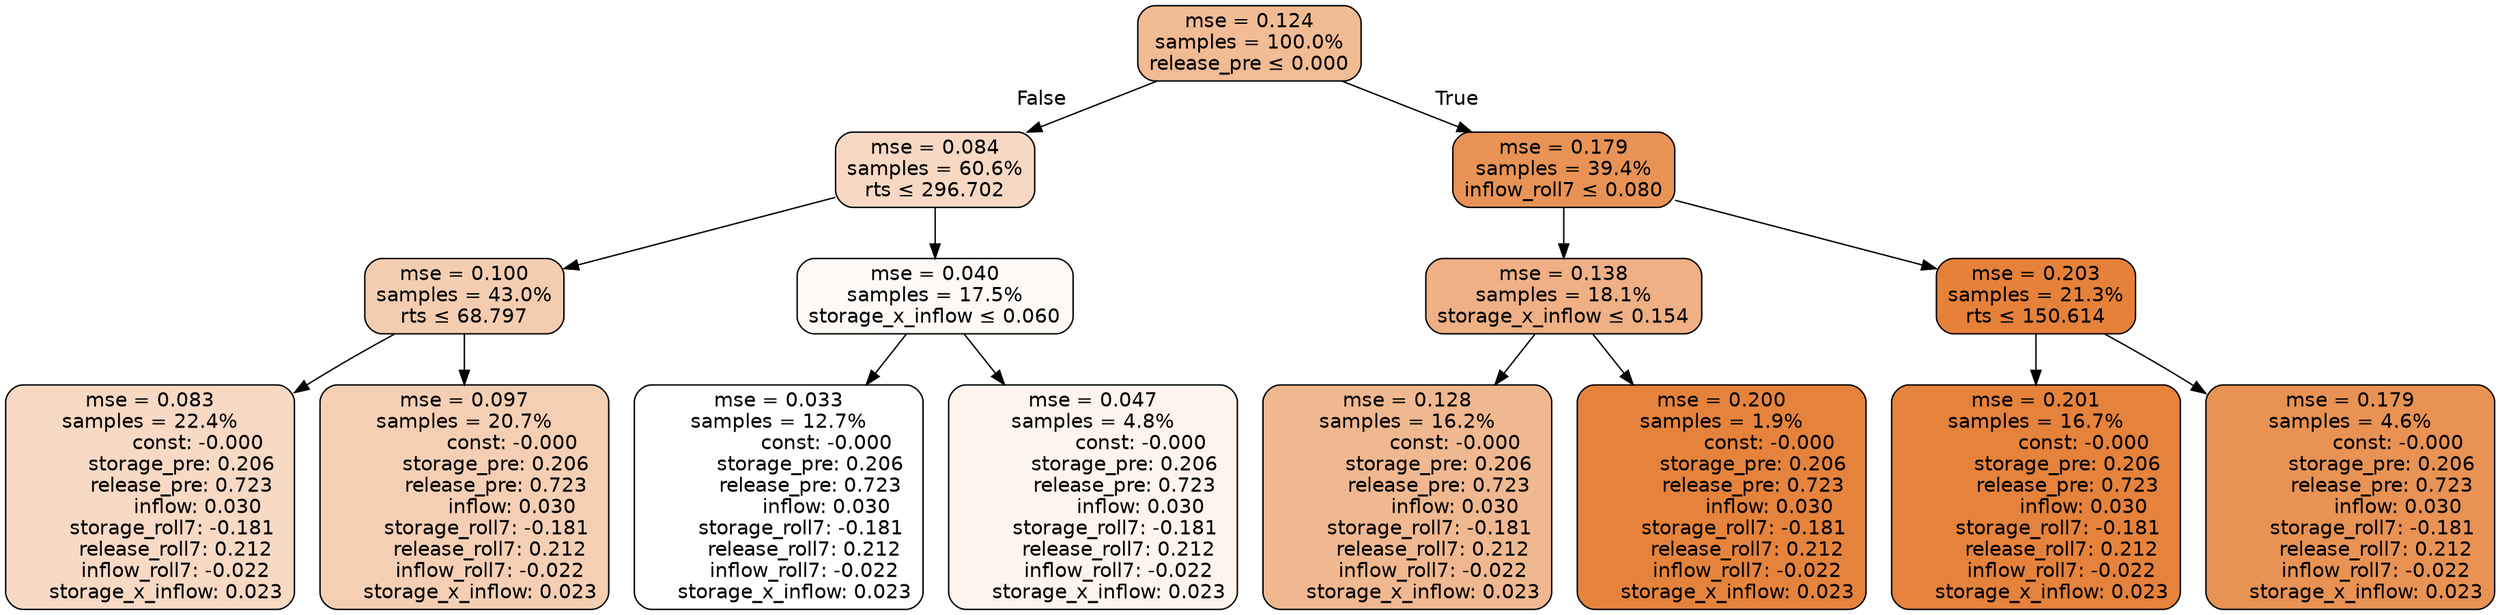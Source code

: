 digraph tree {
node [shape=rectangle, style="filled, rounded", color="black", fontname=helvetica] ;
edge [fontname=helvetica] ;
	"0" [label="mse = 0.124
samples = 100.0%
release_pre &le; 0.000", fillcolor="#f1bb94"]
	"1" [label="mse = 0.084
samples = 60.6%
rts &le; 296.702", fillcolor="#f7d9c3"]
	"2" [label="mse = 0.100
samples = 43.0%
rts &le; 68.797", fillcolor="#f4cdb1"]
	"3" [label="mse = 0.083
samples = 22.4%
               const: -0.000
          storage_pre: 0.206
          release_pre: 0.723
               inflow: 0.030
       storage_roll7: -0.181
        release_roll7: 0.212
        inflow_roll7: -0.022
     storage_x_inflow: 0.023", fillcolor="#f7d9c4"]
	"4" [label="mse = 0.097
samples = 20.7%
               const: -0.000
          storage_pre: 0.206
          release_pre: 0.723
               inflow: 0.030
       storage_roll7: -0.181
        release_roll7: 0.212
        inflow_roll7: -0.022
     storage_x_inflow: 0.023", fillcolor="#f5cfb4"]
	"5" [label="mse = 0.040
samples = 17.5%
storage_x_inflow &le; 0.060", fillcolor="#fdf9f6"]
	"6" [label="mse = 0.033
samples = 12.7%
               const: -0.000
          storage_pre: 0.206
          release_pre: 0.723
               inflow: 0.030
       storage_roll7: -0.181
        release_roll7: 0.212
        inflow_roll7: -0.022
     storage_x_inflow: 0.023", fillcolor="#ffffff"]
	"7" [label="mse = 0.047
samples = 4.8%
               const: -0.000
          storage_pre: 0.206
          release_pre: 0.723
               inflow: 0.030
       storage_roll7: -0.181
        release_roll7: 0.212
        inflow_roll7: -0.022
     storage_x_inflow: 0.023", fillcolor="#fcf4ed"]
	"8" [label="mse = 0.179
samples = 39.4%
inflow_roll7 &le; 0.080", fillcolor="#e89355"]
	"9" [label="mse = 0.138
samples = 18.1%
storage_x_inflow &le; 0.154", fillcolor="#eeb084"]
	"10" [label="mse = 0.128
samples = 16.2%
               const: -0.000
          storage_pre: 0.206
          release_pre: 0.723
               inflow: 0.030
       storage_roll7: -0.181
        release_roll7: 0.212
        inflow_roll7: -0.022
     storage_x_inflow: 0.023", fillcolor="#f0b890"]
	"11" [label="mse = 0.200
samples = 1.9%
               const: -0.000
          storage_pre: 0.206
          release_pre: 0.723
               inflow: 0.030
       storage_roll7: -0.181
        release_roll7: 0.212
        inflow_roll7: -0.022
     storage_x_inflow: 0.023", fillcolor="#e5833c"]
	"12" [label="mse = 0.203
samples = 21.3%
rts &le; 150.614", fillcolor="#e58139"]
	"13" [label="mse = 0.201
samples = 16.7%
               const: -0.000
          storage_pre: 0.206
          release_pre: 0.723
               inflow: 0.030
       storage_roll7: -0.181
        release_roll7: 0.212
        inflow_roll7: -0.022
     storage_x_inflow: 0.023", fillcolor="#e5823b"]
	"14" [label="mse = 0.179
samples = 4.6%
               const: -0.000
          storage_pre: 0.206
          release_pre: 0.723
               inflow: 0.030
       storage_roll7: -0.181
        release_roll7: 0.212
        inflow_roll7: -0.022
     storage_x_inflow: 0.023", fillcolor="#e89254"]

	"0" -> "1" [labeldistance=2.5, labelangle=45, headlabel="False"]
	"1" -> "2"
	"2" -> "3"
	"2" -> "4"
	"1" -> "5"
	"5" -> "6"
	"5" -> "7"
	"0" -> "8" [labeldistance=2.5, labelangle=-45, headlabel="True"]
	"8" -> "9"
	"9" -> "10"
	"9" -> "11"
	"8" -> "12"
	"12" -> "13"
	"12" -> "14"
}